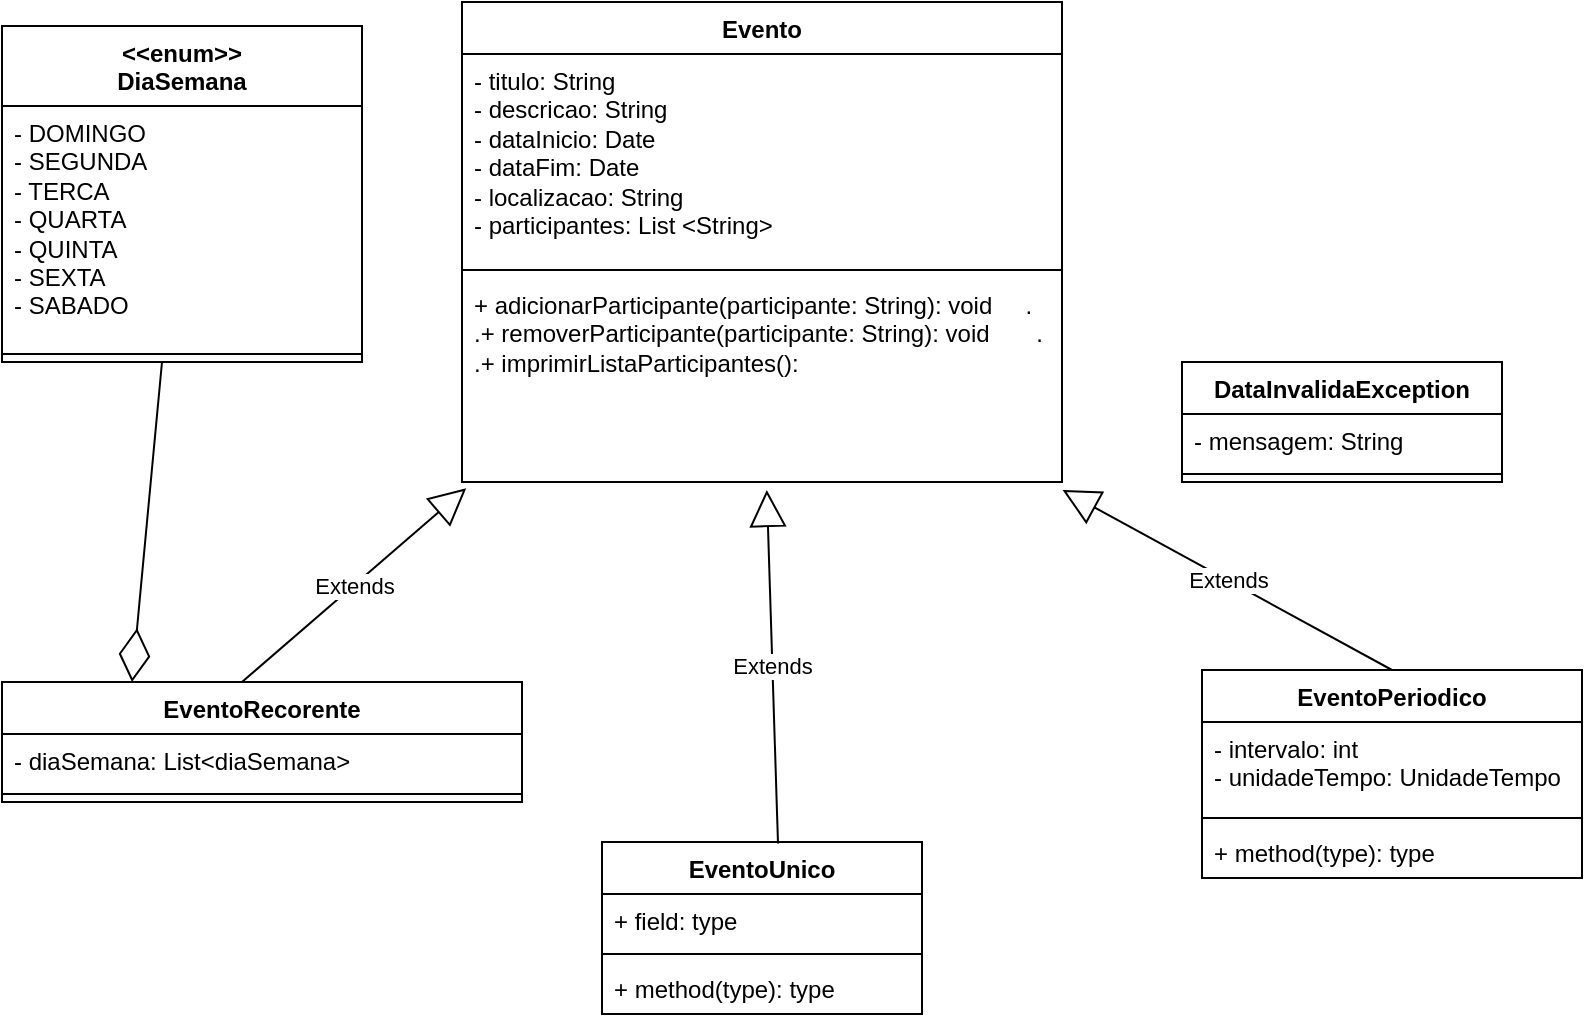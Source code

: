 <mxfile version="24.2.0" type="google">
  <diagram name="Page-1" id="zbVy7kDy6rZHzXr9kf1-">
    <mxGraphModel grid="1" page="1" gridSize="10" guides="1" tooltips="1" connect="1" arrows="1" fold="1" pageScale="1" pageWidth="850" pageHeight="1100" math="0" shadow="0">
      <root>
        <mxCell id="0" />
        <mxCell id="1" parent="0" />
        <mxCell id="SHzlHycUWzozJn87RdSD-1" value="Evento" style="swimlane;fontStyle=1;align=center;verticalAlign=top;childLayout=stackLayout;horizontal=1;startSize=26;horizontalStack=0;resizeParent=1;resizeParentMax=0;resizeLast=0;collapsible=1;marginBottom=0;whiteSpace=wrap;html=1;" vertex="1" parent="1">
          <mxGeometry x="260" y="30" width="300" height="240" as="geometry" />
        </mxCell>
        <mxCell id="SHzlHycUWzozJn87RdSD-2" value="- titulo: String&lt;div&gt;- descricao: String&lt;/div&gt;&lt;div&gt;- dataInicio: Date&lt;/div&gt;&lt;div&gt;- dataFim: Date&lt;/div&gt;&lt;div&gt;- localizacao: String&lt;/div&gt;&lt;div&gt;- participantes: List &amp;lt;String&amp;gt;&lt;/div&gt;" style="text;strokeColor=none;fillColor=none;align=left;verticalAlign=top;spacingLeft=4;spacingRight=4;overflow=hidden;rotatable=0;points=[[0,0.5],[1,0.5]];portConstraint=eastwest;whiteSpace=wrap;html=1;" vertex="1" parent="SHzlHycUWzozJn87RdSD-1">
          <mxGeometry y="26" width="300" height="104" as="geometry" />
        </mxCell>
        <mxCell id="SHzlHycUWzozJn87RdSD-3" value="" style="line;strokeWidth=1;fillColor=none;align=left;verticalAlign=middle;spacingTop=-1;spacingLeft=3;spacingRight=3;rotatable=0;labelPosition=right;points=[];portConstraint=eastwest;strokeColor=inherit;" vertex="1" parent="SHzlHycUWzozJn87RdSD-1">
          <mxGeometry y="130" width="300" height="8" as="geometry" />
        </mxCell>
        <mxCell id="SHzlHycUWzozJn87RdSD-4" value="&lt;div&gt;+ adicionarParticipante(participante: String): void&amp;nbsp; &amp;nbsp; &amp;nbsp;.&lt;/div&gt;&lt;div&gt;.+ removerParticipante(participante: String): void&amp;nbsp; &amp;nbsp; &amp;nbsp; &amp;nbsp;.&lt;/div&gt;&lt;div&gt;.+ imprimirListaParticipantes():&lt;/div&gt;" style="text;strokeColor=none;fillColor=none;align=left;verticalAlign=top;spacingLeft=4;spacingRight=4;overflow=hidden;rotatable=0;points=[[0,0.5],[1,0.5]];portConstraint=eastwest;whiteSpace=wrap;html=1;" vertex="1" parent="SHzlHycUWzozJn87RdSD-1">
          <mxGeometry y="138" width="300" height="102" as="geometry" />
        </mxCell>
        <mxCell id="SHzlHycUWzozJn87RdSD-7" value="EventoRecorente" style="swimlane;fontStyle=1;align=center;verticalAlign=top;childLayout=stackLayout;horizontal=1;startSize=26;horizontalStack=0;resizeParent=1;resizeParentMax=0;resizeLast=0;collapsible=1;marginBottom=0;whiteSpace=wrap;html=1;" vertex="1" parent="1">
          <mxGeometry x="30" y="370" width="260" height="60" as="geometry" />
        </mxCell>
        <mxCell id="SHzlHycUWzozJn87RdSD-8" value="- diaSemana: List&amp;lt;diaSemana&amp;gt;" style="text;strokeColor=none;fillColor=none;align=left;verticalAlign=top;spacingLeft=4;spacingRight=4;overflow=hidden;rotatable=0;points=[[0,0.5],[1,0.5]];portConstraint=eastwest;whiteSpace=wrap;html=1;" vertex="1" parent="SHzlHycUWzozJn87RdSD-7">
          <mxGeometry y="26" width="260" height="26" as="geometry" />
        </mxCell>
        <mxCell id="SHzlHycUWzozJn87RdSD-9" value="" style="line;strokeWidth=1;fillColor=none;align=left;verticalAlign=middle;spacingTop=-1;spacingLeft=3;spacingRight=3;rotatable=0;labelPosition=right;points=[];portConstraint=eastwest;strokeColor=inherit;" vertex="1" parent="SHzlHycUWzozJn87RdSD-7">
          <mxGeometry y="52" width="260" height="8" as="geometry" />
        </mxCell>
        <mxCell id="SHzlHycUWzozJn87RdSD-11" value="EventoUnico" style="swimlane;fontStyle=1;align=center;verticalAlign=top;childLayout=stackLayout;horizontal=1;startSize=26;horizontalStack=0;resizeParent=1;resizeParentMax=0;resizeLast=0;collapsible=1;marginBottom=0;whiteSpace=wrap;html=1;" vertex="1" parent="1">
          <mxGeometry x="330" y="450" width="160" height="86" as="geometry" />
        </mxCell>
        <mxCell id="SHzlHycUWzozJn87RdSD-12" value="+ field: type" style="text;strokeColor=none;fillColor=none;align=left;verticalAlign=top;spacingLeft=4;spacingRight=4;overflow=hidden;rotatable=0;points=[[0,0.5],[1,0.5]];portConstraint=eastwest;whiteSpace=wrap;html=1;" vertex="1" parent="SHzlHycUWzozJn87RdSD-11">
          <mxGeometry y="26" width="160" height="26" as="geometry" />
        </mxCell>
        <mxCell id="SHzlHycUWzozJn87RdSD-13" value="" style="line;strokeWidth=1;fillColor=none;align=left;verticalAlign=middle;spacingTop=-1;spacingLeft=3;spacingRight=3;rotatable=0;labelPosition=right;points=[];portConstraint=eastwest;strokeColor=inherit;" vertex="1" parent="SHzlHycUWzozJn87RdSD-11">
          <mxGeometry y="52" width="160" height="8" as="geometry" />
        </mxCell>
        <mxCell id="SHzlHycUWzozJn87RdSD-14" value="+ method(type): type" style="text;strokeColor=none;fillColor=none;align=left;verticalAlign=top;spacingLeft=4;spacingRight=4;overflow=hidden;rotatable=0;points=[[0,0.5],[1,0.5]];portConstraint=eastwest;whiteSpace=wrap;html=1;" vertex="1" parent="SHzlHycUWzozJn87RdSD-11">
          <mxGeometry y="60" width="160" height="26" as="geometry" />
        </mxCell>
        <mxCell id="SHzlHycUWzozJn87RdSD-19" value="EventoPeriodico" style="swimlane;fontStyle=1;align=center;verticalAlign=top;childLayout=stackLayout;horizontal=1;startSize=26;horizontalStack=0;resizeParent=1;resizeParentMax=0;resizeLast=0;collapsible=1;marginBottom=0;whiteSpace=wrap;html=1;" vertex="1" parent="1">
          <mxGeometry x="630" y="364" width="190" height="104" as="geometry" />
        </mxCell>
        <mxCell id="SHzlHycUWzozJn87RdSD-20" value="- intervalo: int&lt;div&gt;- unidadeTempo: UnidadeTempo&lt;/div&gt;" style="text;strokeColor=none;fillColor=none;align=left;verticalAlign=top;spacingLeft=4;spacingRight=4;overflow=hidden;rotatable=0;points=[[0,0.5],[1,0.5]];portConstraint=eastwest;whiteSpace=wrap;html=1;" vertex="1" parent="SHzlHycUWzozJn87RdSD-19">
          <mxGeometry y="26" width="190" height="44" as="geometry" />
        </mxCell>
        <mxCell id="SHzlHycUWzozJn87RdSD-21" value="" style="line;strokeWidth=1;fillColor=none;align=left;verticalAlign=middle;spacingTop=-1;spacingLeft=3;spacingRight=3;rotatable=0;labelPosition=right;points=[];portConstraint=eastwest;strokeColor=inherit;" vertex="1" parent="SHzlHycUWzozJn87RdSD-19">
          <mxGeometry y="70" width="190" height="8" as="geometry" />
        </mxCell>
        <mxCell id="SHzlHycUWzozJn87RdSD-22" value="+ method(type): type" style="text;strokeColor=none;fillColor=none;align=left;verticalAlign=top;spacingLeft=4;spacingRight=4;overflow=hidden;rotatable=0;points=[[0,0.5],[1,0.5]];portConstraint=eastwest;whiteSpace=wrap;html=1;" vertex="1" parent="SHzlHycUWzozJn87RdSD-19">
          <mxGeometry y="78" width="190" height="26" as="geometry" />
        </mxCell>
        <mxCell id="SHzlHycUWzozJn87RdSD-23" value="Extends" style="endArrow=block;endSize=16;endFill=0;html=1;rounded=0;entryX=0.007;entryY=1.031;entryDx=0;entryDy=0;entryPerimeter=0;" edge="1" parent="1" target="SHzlHycUWzozJn87RdSD-4">
          <mxGeometry width="160" relative="1" as="geometry">
            <mxPoint x="150" y="370" as="sourcePoint" />
            <mxPoint x="310" y="370" as="targetPoint" />
          </mxGeometry>
        </mxCell>
        <mxCell id="SHzlHycUWzozJn87RdSD-24" value="Extends" style="endArrow=block;endSize=16;endFill=0;html=1;rounded=0;exitX=0.55;exitY=0.009;exitDx=0;exitDy=0;entryX=0.508;entryY=1.039;entryDx=0;entryDy=0;entryPerimeter=0;exitPerimeter=0;" edge="1" parent="1" source="SHzlHycUWzozJn87RdSD-11" target="SHzlHycUWzozJn87RdSD-4">
          <mxGeometry width="160" relative="1" as="geometry">
            <mxPoint x="409.5" y="430" as="sourcePoint" />
            <mxPoint x="400" y="290" as="targetPoint" />
          </mxGeometry>
        </mxCell>
        <mxCell id="SHzlHycUWzozJn87RdSD-26" value="Extends" style="endArrow=block;endSize=16;endFill=0;html=1;rounded=0;entryX=1.001;entryY=1.039;entryDx=0;entryDy=0;entryPerimeter=0;exitX=0.5;exitY=0;exitDx=0;exitDy=0;" edge="1" parent="1" source="SHzlHycUWzozJn87RdSD-19" target="SHzlHycUWzozJn87RdSD-4">
          <mxGeometry width="160" relative="1" as="geometry">
            <mxPoint x="340" y="520" as="sourcePoint" />
            <mxPoint x="500" y="520" as="targetPoint" />
          </mxGeometry>
        </mxCell>
        <mxCell id="SHzlHycUWzozJn87RdSD-27" value="&amp;lt;&amp;lt;enum&amp;gt;&amp;gt;&lt;div&gt;DiaSemana&lt;/div&gt;" style="swimlane;fontStyle=1;align=center;verticalAlign=top;childLayout=stackLayout;horizontal=1;startSize=40;horizontalStack=0;resizeParent=1;resizeParentMax=0;resizeLast=0;collapsible=1;marginBottom=0;whiteSpace=wrap;html=1;" vertex="1" parent="1">
          <mxGeometry x="30" y="42" width="180" height="168" as="geometry">
            <mxRectangle x="620" y="20" width="100" height="40" as="alternateBounds" />
          </mxGeometry>
        </mxCell>
        <mxCell id="SHzlHycUWzozJn87RdSD-28" value="- DOMINGO&lt;div&gt;- SEGUNDA&lt;/div&gt;&lt;div&gt;- TERCA&lt;/div&gt;&lt;div&gt;- QUARTA&lt;/div&gt;&lt;div&gt;- QUINTA&lt;/div&gt;&lt;div&gt;- SEXTA&lt;/div&gt;&lt;div&gt;- SABADO&lt;/div&gt;" style="text;strokeColor=none;fillColor=none;align=left;verticalAlign=top;spacingLeft=4;spacingRight=4;overflow=hidden;rotatable=0;points=[[0,0.5],[1,0.5]];portConstraint=eastwest;whiteSpace=wrap;html=1;" vertex="1" parent="SHzlHycUWzozJn87RdSD-27">
          <mxGeometry y="40" width="180" height="120" as="geometry" />
        </mxCell>
        <mxCell id="SHzlHycUWzozJn87RdSD-29" value="" style="line;strokeWidth=1;fillColor=none;align=left;verticalAlign=middle;spacingTop=-1;spacingLeft=3;spacingRight=3;rotatable=0;labelPosition=right;points=[];portConstraint=eastwest;strokeColor=inherit;" vertex="1" parent="SHzlHycUWzozJn87RdSD-27">
          <mxGeometry y="160" width="180" height="8" as="geometry" />
        </mxCell>
        <mxCell id="SHzlHycUWzozJn87RdSD-31" value="DataInvalidaException" style="swimlane;fontStyle=1;align=center;verticalAlign=top;childLayout=stackLayout;horizontal=1;startSize=26;horizontalStack=0;resizeParent=1;resizeParentMax=0;resizeLast=0;collapsible=1;marginBottom=0;whiteSpace=wrap;html=1;" vertex="1" parent="1">
          <mxGeometry x="620" y="210" width="160" height="60" as="geometry" />
        </mxCell>
        <mxCell id="SHzlHycUWzozJn87RdSD-32" value="- mensagem: String" style="text;strokeColor=none;fillColor=none;align=left;verticalAlign=top;spacingLeft=4;spacingRight=4;overflow=hidden;rotatable=0;points=[[0,0.5],[1,0.5]];portConstraint=eastwest;whiteSpace=wrap;html=1;" vertex="1" parent="SHzlHycUWzozJn87RdSD-31">
          <mxGeometry y="26" width="160" height="26" as="geometry" />
        </mxCell>
        <mxCell id="SHzlHycUWzozJn87RdSD-33" value="" style="line;strokeWidth=1;fillColor=none;align=left;verticalAlign=middle;spacingTop=-1;spacingLeft=3;spacingRight=3;rotatable=0;labelPosition=right;points=[];portConstraint=eastwest;strokeColor=inherit;" vertex="1" parent="SHzlHycUWzozJn87RdSD-31">
          <mxGeometry y="52" width="160" height="8" as="geometry" />
        </mxCell>
        <mxCell id="SHzlHycUWzozJn87RdSD-35" value="" style="endArrow=diamondThin;endFill=0;endSize=24;html=1;rounded=0;entryX=0.25;entryY=0;entryDx=0;entryDy=0;" edge="1" parent="1" target="SHzlHycUWzozJn87RdSD-7">
          <mxGeometry width="160" relative="1" as="geometry">
            <mxPoint x="110" y="210" as="sourcePoint" />
            <mxPoint x="590" y="240" as="targetPoint" />
          </mxGeometry>
        </mxCell>
      </root>
    </mxGraphModel>
  </diagram>
</mxfile>
